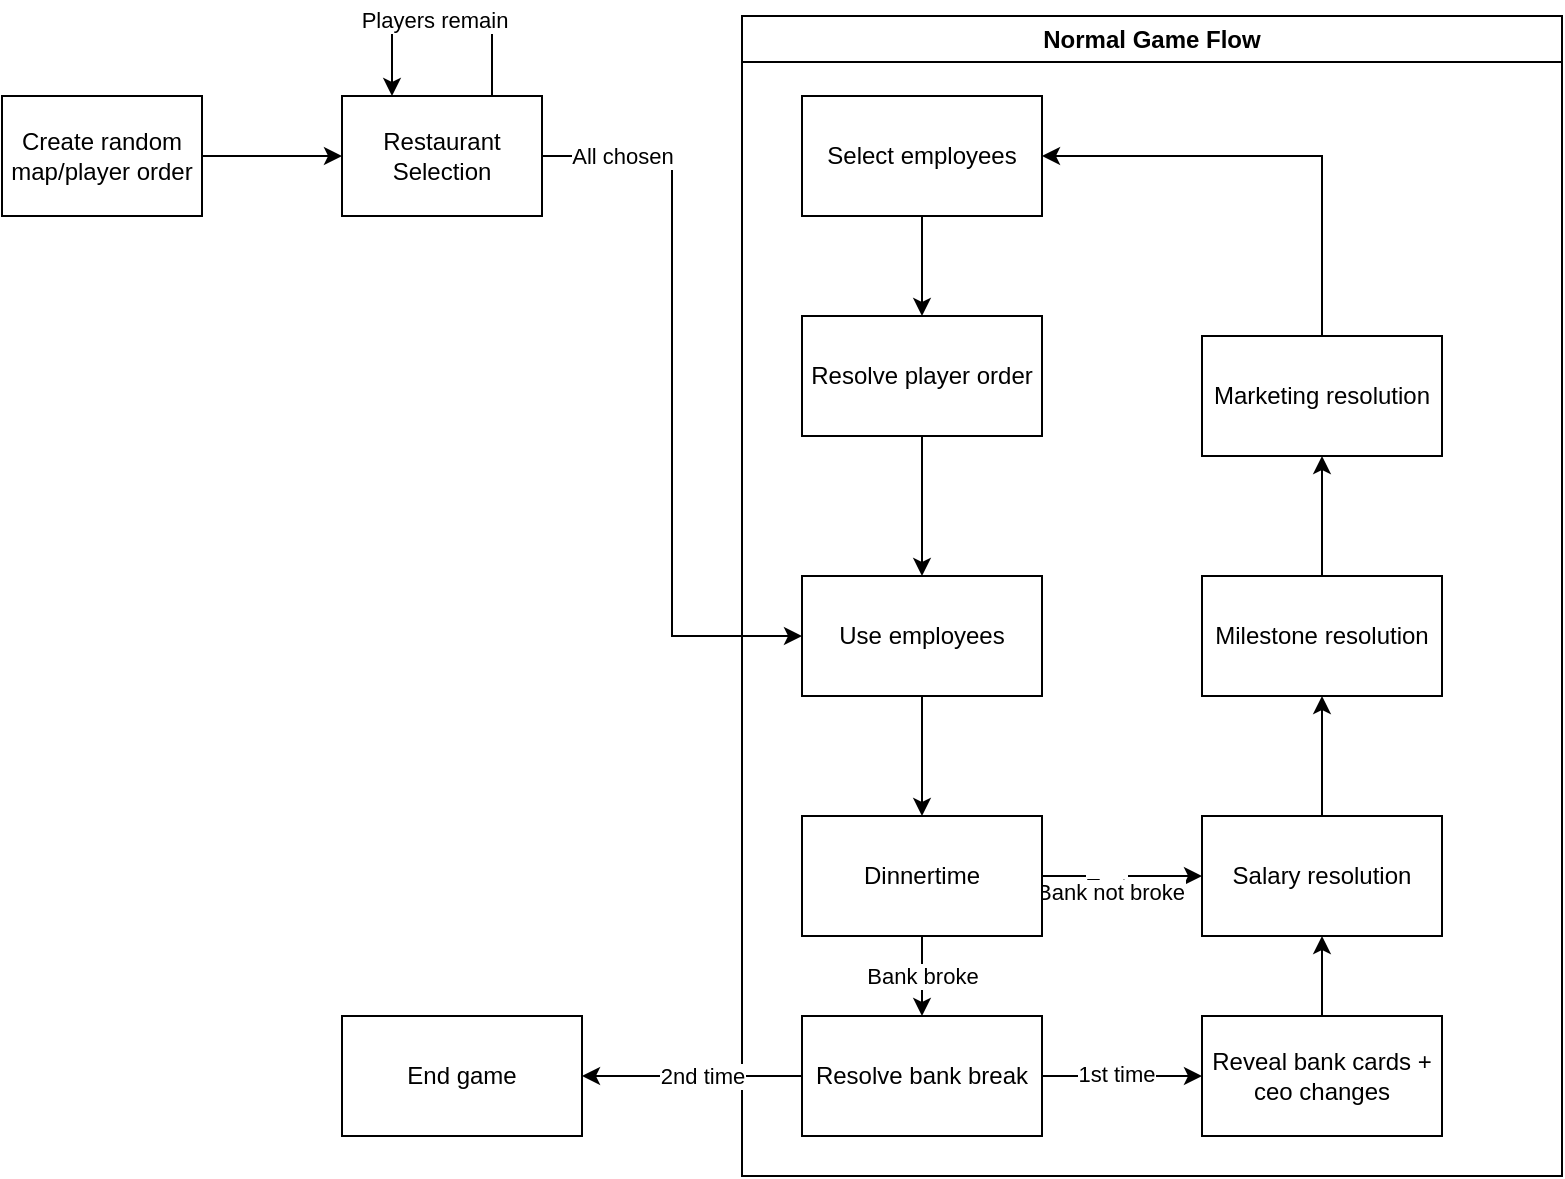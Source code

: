 <mxfile version="24.5.3" type="device">
  <diagram name="Page-1" id="0wTUyG5feCuYv4wR_hWp">
    <mxGraphModel dx="956" dy="557" grid="1" gridSize="10" guides="1" tooltips="1" connect="1" arrows="1" fold="1" page="1" pageScale="1" pageWidth="850" pageHeight="1100" math="0" shadow="0">
      <root>
        <mxCell id="0" />
        <mxCell id="1" parent="0" />
        <mxCell id="-pF2sT0NdR2fO305Mv4f-7" style="edgeStyle=orthogonalEdgeStyle;rounded=0;orthogonalLoop=1;jettySize=auto;html=1;exitX=1;exitY=0.5;exitDx=0;exitDy=0;entryX=0;entryY=0.5;entryDx=0;entryDy=0;" edge="1" parent="1" source="-pF2sT0NdR2fO305Mv4f-1" target="-pF2sT0NdR2fO305Mv4f-10">
          <mxGeometry relative="1" as="geometry">
            <mxPoint x="450" y="140" as="targetPoint" />
          </mxGeometry>
        </mxCell>
        <mxCell id="-pF2sT0NdR2fO305Mv4f-8" value="All chosen" style="edgeLabel;html=1;align=center;verticalAlign=middle;resizable=0;points=[];" vertex="1" connectable="0" parent="-pF2sT0NdR2fO305Mv4f-7">
          <mxGeometry x="-0.32" y="2" relative="1" as="geometry">
            <mxPoint x="-27" y="-61" as="offset" />
          </mxGeometry>
        </mxCell>
        <mxCell id="-pF2sT0NdR2fO305Mv4f-1" value="Restaurant Selection" style="whiteSpace=wrap;html=1;" vertex="1" parent="1">
          <mxGeometry x="220" y="110" width="100" height="60" as="geometry" />
        </mxCell>
        <mxCell id="-pF2sT0NdR2fO305Mv4f-3" style="edgeStyle=orthogonalEdgeStyle;rounded=0;orthogonalLoop=1;jettySize=auto;html=1;exitX=1;exitY=0.5;exitDx=0;exitDy=0;" edge="1" parent="1" source="-pF2sT0NdR2fO305Mv4f-4" target="-pF2sT0NdR2fO305Mv4f-1">
          <mxGeometry relative="1" as="geometry">
            <mxPoint x="280" y="140" as="targetPoint" />
          </mxGeometry>
        </mxCell>
        <mxCell id="-pF2sT0NdR2fO305Mv4f-4" value="Create random map/player order" style="whiteSpace=wrap;html=1;" vertex="1" parent="1">
          <mxGeometry x="50" y="110" width="100" height="60" as="geometry" />
        </mxCell>
        <mxCell id="-pF2sT0NdR2fO305Mv4f-5" style="edgeStyle=orthogonalEdgeStyle;rounded=0;orthogonalLoop=1;jettySize=auto;html=1;exitX=0.75;exitY=0;exitDx=0;exitDy=0;entryX=0.25;entryY=0;entryDx=0;entryDy=0;" edge="1" parent="1" source="-pF2sT0NdR2fO305Mv4f-1" target="-pF2sT0NdR2fO305Mv4f-1">
          <mxGeometry relative="1" as="geometry">
            <Array as="points">
              <mxPoint x="295" y="70" />
              <mxPoint x="245" y="70" />
            </Array>
          </mxGeometry>
        </mxCell>
        <mxCell id="-pF2sT0NdR2fO305Mv4f-6" value="Players remain" style="edgeLabel;html=1;align=center;verticalAlign=middle;resizable=0;points=[];" vertex="1" connectable="0" parent="-pF2sT0NdR2fO305Mv4f-5">
          <mxGeometry x="0.067" y="2" relative="1" as="geometry">
            <mxPoint as="offset" />
          </mxGeometry>
        </mxCell>
        <mxCell id="-pF2sT0NdR2fO305Mv4f-13" style="edgeStyle=orthogonalEdgeStyle;rounded=0;orthogonalLoop=1;jettySize=auto;html=1;exitX=0.5;exitY=1;exitDx=0;exitDy=0;" edge="1" parent="1" source="-pF2sT0NdR2fO305Mv4f-9" target="-pF2sT0NdR2fO305Mv4f-11">
          <mxGeometry relative="1" as="geometry" />
        </mxCell>
        <mxCell id="-pF2sT0NdR2fO305Mv4f-9" value="Select employees" style="whiteSpace=wrap;html=1;" vertex="1" parent="1">
          <mxGeometry x="450" y="110" width="120" height="60" as="geometry" />
        </mxCell>
        <mxCell id="-pF2sT0NdR2fO305Mv4f-18" style="edgeStyle=orthogonalEdgeStyle;rounded=0;orthogonalLoop=1;jettySize=auto;html=1;exitX=0.5;exitY=1;exitDx=0;exitDy=0;" edge="1" parent="1" source="-pF2sT0NdR2fO305Mv4f-10" target="-pF2sT0NdR2fO305Mv4f-17">
          <mxGeometry relative="1" as="geometry" />
        </mxCell>
        <mxCell id="-pF2sT0NdR2fO305Mv4f-10" value="Use employees" style="whiteSpace=wrap;html=1;" vertex="1" parent="1">
          <mxGeometry x="450" y="350" width="120" height="60" as="geometry" />
        </mxCell>
        <mxCell id="-pF2sT0NdR2fO305Mv4f-15" style="edgeStyle=orthogonalEdgeStyle;rounded=0;orthogonalLoop=1;jettySize=auto;html=1;exitX=0.5;exitY=1;exitDx=0;exitDy=0;" edge="1" parent="1" source="-pF2sT0NdR2fO305Mv4f-11" target="-pF2sT0NdR2fO305Mv4f-10">
          <mxGeometry relative="1" as="geometry" />
        </mxCell>
        <mxCell id="-pF2sT0NdR2fO305Mv4f-11" value="Resolve player order" style="whiteSpace=wrap;html=1;" vertex="1" parent="1">
          <mxGeometry x="450" y="220" width="120" height="60" as="geometry" />
        </mxCell>
        <mxCell id="-pF2sT0NdR2fO305Mv4f-16" value="Normal Game Flow" style="swimlane;whiteSpace=wrap;html=1;" vertex="1" parent="1">
          <mxGeometry x="420" y="70" width="410" height="580" as="geometry" />
        </mxCell>
        <mxCell id="-pF2sT0NdR2fO305Mv4f-21" style="edgeStyle=orthogonalEdgeStyle;rounded=0;orthogonalLoop=1;jettySize=auto;html=1;exitX=1;exitY=0.5;exitDx=0;exitDy=0;" edge="1" parent="-pF2sT0NdR2fO305Mv4f-16" source="-pF2sT0NdR2fO305Mv4f-17" target="-pF2sT0NdR2fO305Mv4f-19">
          <mxGeometry relative="1" as="geometry" />
        </mxCell>
        <mxCell id="-pF2sT0NdR2fO305Mv4f-26" value="Text" style="edgeLabel;html=1;align=center;verticalAlign=middle;resizable=0;points=[];" vertex="1" connectable="0" parent="-pF2sT0NdR2fO305Mv4f-21">
          <mxGeometry x="-0.2" y="-5" relative="1" as="geometry">
            <mxPoint as="offset" />
          </mxGeometry>
        </mxCell>
        <mxCell id="-pF2sT0NdR2fO305Mv4f-28" value="Bank not broke" style="edgeLabel;html=1;align=center;verticalAlign=middle;resizable=0;points=[];" vertex="1" connectable="0" parent="-pF2sT0NdR2fO305Mv4f-21">
          <mxGeometry x="-0.15" y="-8" relative="1" as="geometry">
            <mxPoint as="offset" />
          </mxGeometry>
        </mxCell>
        <mxCell id="-pF2sT0NdR2fO305Mv4f-29" style="edgeStyle=orthogonalEdgeStyle;rounded=0;orthogonalLoop=1;jettySize=auto;html=1;exitX=0.5;exitY=1;exitDx=0;exitDy=0;" edge="1" parent="-pF2sT0NdR2fO305Mv4f-16" source="-pF2sT0NdR2fO305Mv4f-17" target="-pF2sT0NdR2fO305Mv4f-30">
          <mxGeometry relative="1" as="geometry">
            <mxPoint x="100" y="490" as="targetPoint" />
          </mxGeometry>
        </mxCell>
        <mxCell id="-pF2sT0NdR2fO305Mv4f-31" value="Bank broke" style="edgeLabel;html=1;align=center;verticalAlign=middle;resizable=0;points=[];" vertex="1" connectable="0" parent="-pF2sT0NdR2fO305Mv4f-29">
          <mxGeometry x="-0.356" relative="1" as="geometry">
            <mxPoint y="7" as="offset" />
          </mxGeometry>
        </mxCell>
        <mxCell id="-pF2sT0NdR2fO305Mv4f-17" value="Dinnertime" style="whiteSpace=wrap;html=1;" vertex="1" parent="-pF2sT0NdR2fO305Mv4f-16">
          <mxGeometry x="30" y="400" width="120" height="60" as="geometry" />
        </mxCell>
        <mxCell id="-pF2sT0NdR2fO305Mv4f-22" style="edgeStyle=orthogonalEdgeStyle;rounded=0;orthogonalLoop=1;jettySize=auto;html=1;exitX=0.5;exitY=0;exitDx=0;exitDy=0;" edge="1" parent="-pF2sT0NdR2fO305Mv4f-16" source="-pF2sT0NdR2fO305Mv4f-19" target="-pF2sT0NdR2fO305Mv4f-23">
          <mxGeometry relative="1" as="geometry">
            <mxPoint x="290" y="340" as="targetPoint" />
          </mxGeometry>
        </mxCell>
        <mxCell id="-pF2sT0NdR2fO305Mv4f-19" value="Salary resolution" style="whiteSpace=wrap;html=1;" vertex="1" parent="-pF2sT0NdR2fO305Mv4f-16">
          <mxGeometry x="230" y="400" width="120" height="60" as="geometry" />
        </mxCell>
        <mxCell id="-pF2sT0NdR2fO305Mv4f-25" style="edgeStyle=orthogonalEdgeStyle;rounded=0;orthogonalLoop=1;jettySize=auto;html=1;exitX=0.5;exitY=0;exitDx=0;exitDy=0;" edge="1" parent="-pF2sT0NdR2fO305Mv4f-16" source="-pF2sT0NdR2fO305Mv4f-23" target="-pF2sT0NdR2fO305Mv4f-24">
          <mxGeometry relative="1" as="geometry" />
        </mxCell>
        <mxCell id="-pF2sT0NdR2fO305Mv4f-23" value="Milestone resolution" style="whiteSpace=wrap;html=1;" vertex="1" parent="-pF2sT0NdR2fO305Mv4f-16">
          <mxGeometry x="230" y="280" width="120" height="60" as="geometry" />
        </mxCell>
        <mxCell id="-pF2sT0NdR2fO305Mv4f-24" value="Marketing resolution" style="whiteSpace=wrap;html=1;" vertex="1" parent="-pF2sT0NdR2fO305Mv4f-16">
          <mxGeometry x="230" y="160" width="120" height="60" as="geometry" />
        </mxCell>
        <mxCell id="-pF2sT0NdR2fO305Mv4f-34" style="edgeStyle=orthogonalEdgeStyle;rounded=0;orthogonalLoop=1;jettySize=auto;html=1;exitX=1;exitY=0.5;exitDx=0;exitDy=0;" edge="1" parent="-pF2sT0NdR2fO305Mv4f-16" source="-pF2sT0NdR2fO305Mv4f-30" target="-pF2sT0NdR2fO305Mv4f-35">
          <mxGeometry relative="1" as="geometry">
            <mxPoint x="220" y="530.333" as="targetPoint" />
          </mxGeometry>
        </mxCell>
        <mxCell id="-pF2sT0NdR2fO305Mv4f-36" value="1st time" style="edgeLabel;html=1;align=center;verticalAlign=middle;resizable=0;points=[];" vertex="1" connectable="0" parent="-pF2sT0NdR2fO305Mv4f-34">
          <mxGeometry x="-0.086" y="1" relative="1" as="geometry">
            <mxPoint as="offset" />
          </mxGeometry>
        </mxCell>
        <mxCell id="-pF2sT0NdR2fO305Mv4f-30" value="Resolve bank break" style="whiteSpace=wrap;html=1;" vertex="1" parent="-pF2sT0NdR2fO305Mv4f-16">
          <mxGeometry x="30" y="500" width="120" height="60" as="geometry" />
        </mxCell>
        <mxCell id="-pF2sT0NdR2fO305Mv4f-37" style="edgeStyle=orthogonalEdgeStyle;rounded=0;orthogonalLoop=1;jettySize=auto;html=1;exitX=0.5;exitY=0;exitDx=0;exitDy=0;" edge="1" parent="-pF2sT0NdR2fO305Mv4f-16" source="-pF2sT0NdR2fO305Mv4f-35" target="-pF2sT0NdR2fO305Mv4f-19">
          <mxGeometry relative="1" as="geometry" />
        </mxCell>
        <mxCell id="-pF2sT0NdR2fO305Mv4f-35" value="Reveal bank cards + ceo changes" style="whiteSpace=wrap;html=1;" vertex="1" parent="-pF2sT0NdR2fO305Mv4f-16">
          <mxGeometry x="230" y="500" width="120" height="60" as="geometry" />
        </mxCell>
        <mxCell id="-pF2sT0NdR2fO305Mv4f-20" value="End game" style="whiteSpace=wrap;html=1;" vertex="1" parent="1">
          <mxGeometry x="220" y="570" width="120" height="60" as="geometry" />
        </mxCell>
        <mxCell id="-pF2sT0NdR2fO305Mv4f-32" style="rounded=0;orthogonalLoop=1;jettySize=auto;html=1;exitX=0;exitY=0.5;exitDx=0;exitDy=0;entryX=1;entryY=0.5;entryDx=0;entryDy=0;" edge="1" parent="1" source="-pF2sT0NdR2fO305Mv4f-30" target="-pF2sT0NdR2fO305Mv4f-20">
          <mxGeometry relative="1" as="geometry" />
        </mxCell>
        <mxCell id="-pF2sT0NdR2fO305Mv4f-33" value="2nd time" style="edgeLabel;html=1;align=center;verticalAlign=middle;resizable=0;points=[];" vertex="1" connectable="0" parent="-pF2sT0NdR2fO305Mv4f-32">
          <mxGeometry x="-0.362" y="-1" relative="1" as="geometry">
            <mxPoint x="-15" y="1" as="offset" />
          </mxGeometry>
        </mxCell>
        <mxCell id="-pF2sT0NdR2fO305Mv4f-38" style="edgeStyle=orthogonalEdgeStyle;rounded=0;orthogonalLoop=1;jettySize=auto;html=1;entryX=1;entryY=0.5;entryDx=0;entryDy=0;exitX=0.5;exitY=0;exitDx=0;exitDy=0;" edge="1" parent="1" source="-pF2sT0NdR2fO305Mv4f-24" target="-pF2sT0NdR2fO305Mv4f-9">
          <mxGeometry relative="1" as="geometry" />
        </mxCell>
      </root>
    </mxGraphModel>
  </diagram>
</mxfile>
